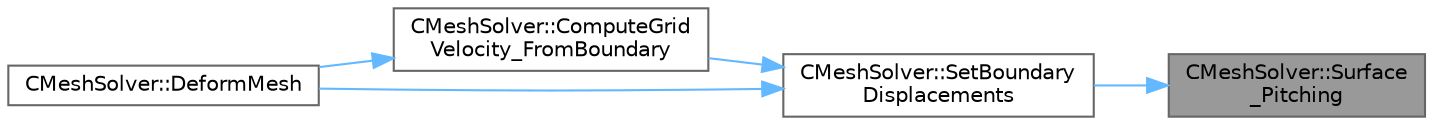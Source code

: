 digraph "CMeshSolver::Surface_Pitching"
{
 // LATEX_PDF_SIZE
  bgcolor="transparent";
  edge [fontname=Helvetica,fontsize=10,labelfontname=Helvetica,labelfontsize=10];
  node [fontname=Helvetica,fontsize=10,shape=box,height=0.2,width=0.4];
  rankdir="RL";
  Node1 [id="Node000001",label="CMeshSolver::Surface\l_Pitching",height=0.2,width=0.4,color="gray40", fillcolor="grey60", style="filled", fontcolor="black",tooltip="Pitching definition for deforming mesh."];
  Node1 -> Node2 [id="edge1_Node000001_Node000002",dir="back",color="steelblue1",style="solid",tooltip=" "];
  Node2 [id="Node000002",label="CMeshSolver::SetBoundary\lDisplacements",height=0.2,width=0.4,color="grey40", fillcolor="white", style="filled",URL="$classCMeshSolver.html#a7d6d7ddc8fb135f6c4ef6313ff2f7e3c",tooltip="Check the boundary vertex that are going to be moved."];
  Node2 -> Node3 [id="edge2_Node000002_Node000003",dir="back",color="steelblue1",style="solid",tooltip=" "];
  Node3 [id="Node000003",label="CMeshSolver::ComputeGrid\lVelocity_FromBoundary",height=0.2,width=0.4,color="grey40", fillcolor="white", style="filled",URL="$classCMeshSolver.html#a0dde897c2a1bc27f95c5da3bb30e5c33",tooltip="Compute the grid velocity form the velocity at deformable boundary."];
  Node3 -> Node4 [id="edge3_Node000003_Node000004",dir="back",color="steelblue1",style="solid",tooltip=" "];
  Node4 [id="Node000004",label="CMeshSolver::DeformMesh",height=0.2,width=0.4,color="grey40", fillcolor="white", style="filled",URL="$classCMeshSolver.html#a573e4ddd63b680f5705f402ec317820b",tooltip="Grid deformation using the linear elasticity equations."];
  Node2 -> Node4 [id="edge4_Node000002_Node000004",dir="back",color="steelblue1",style="solid",tooltip=" "];
}
